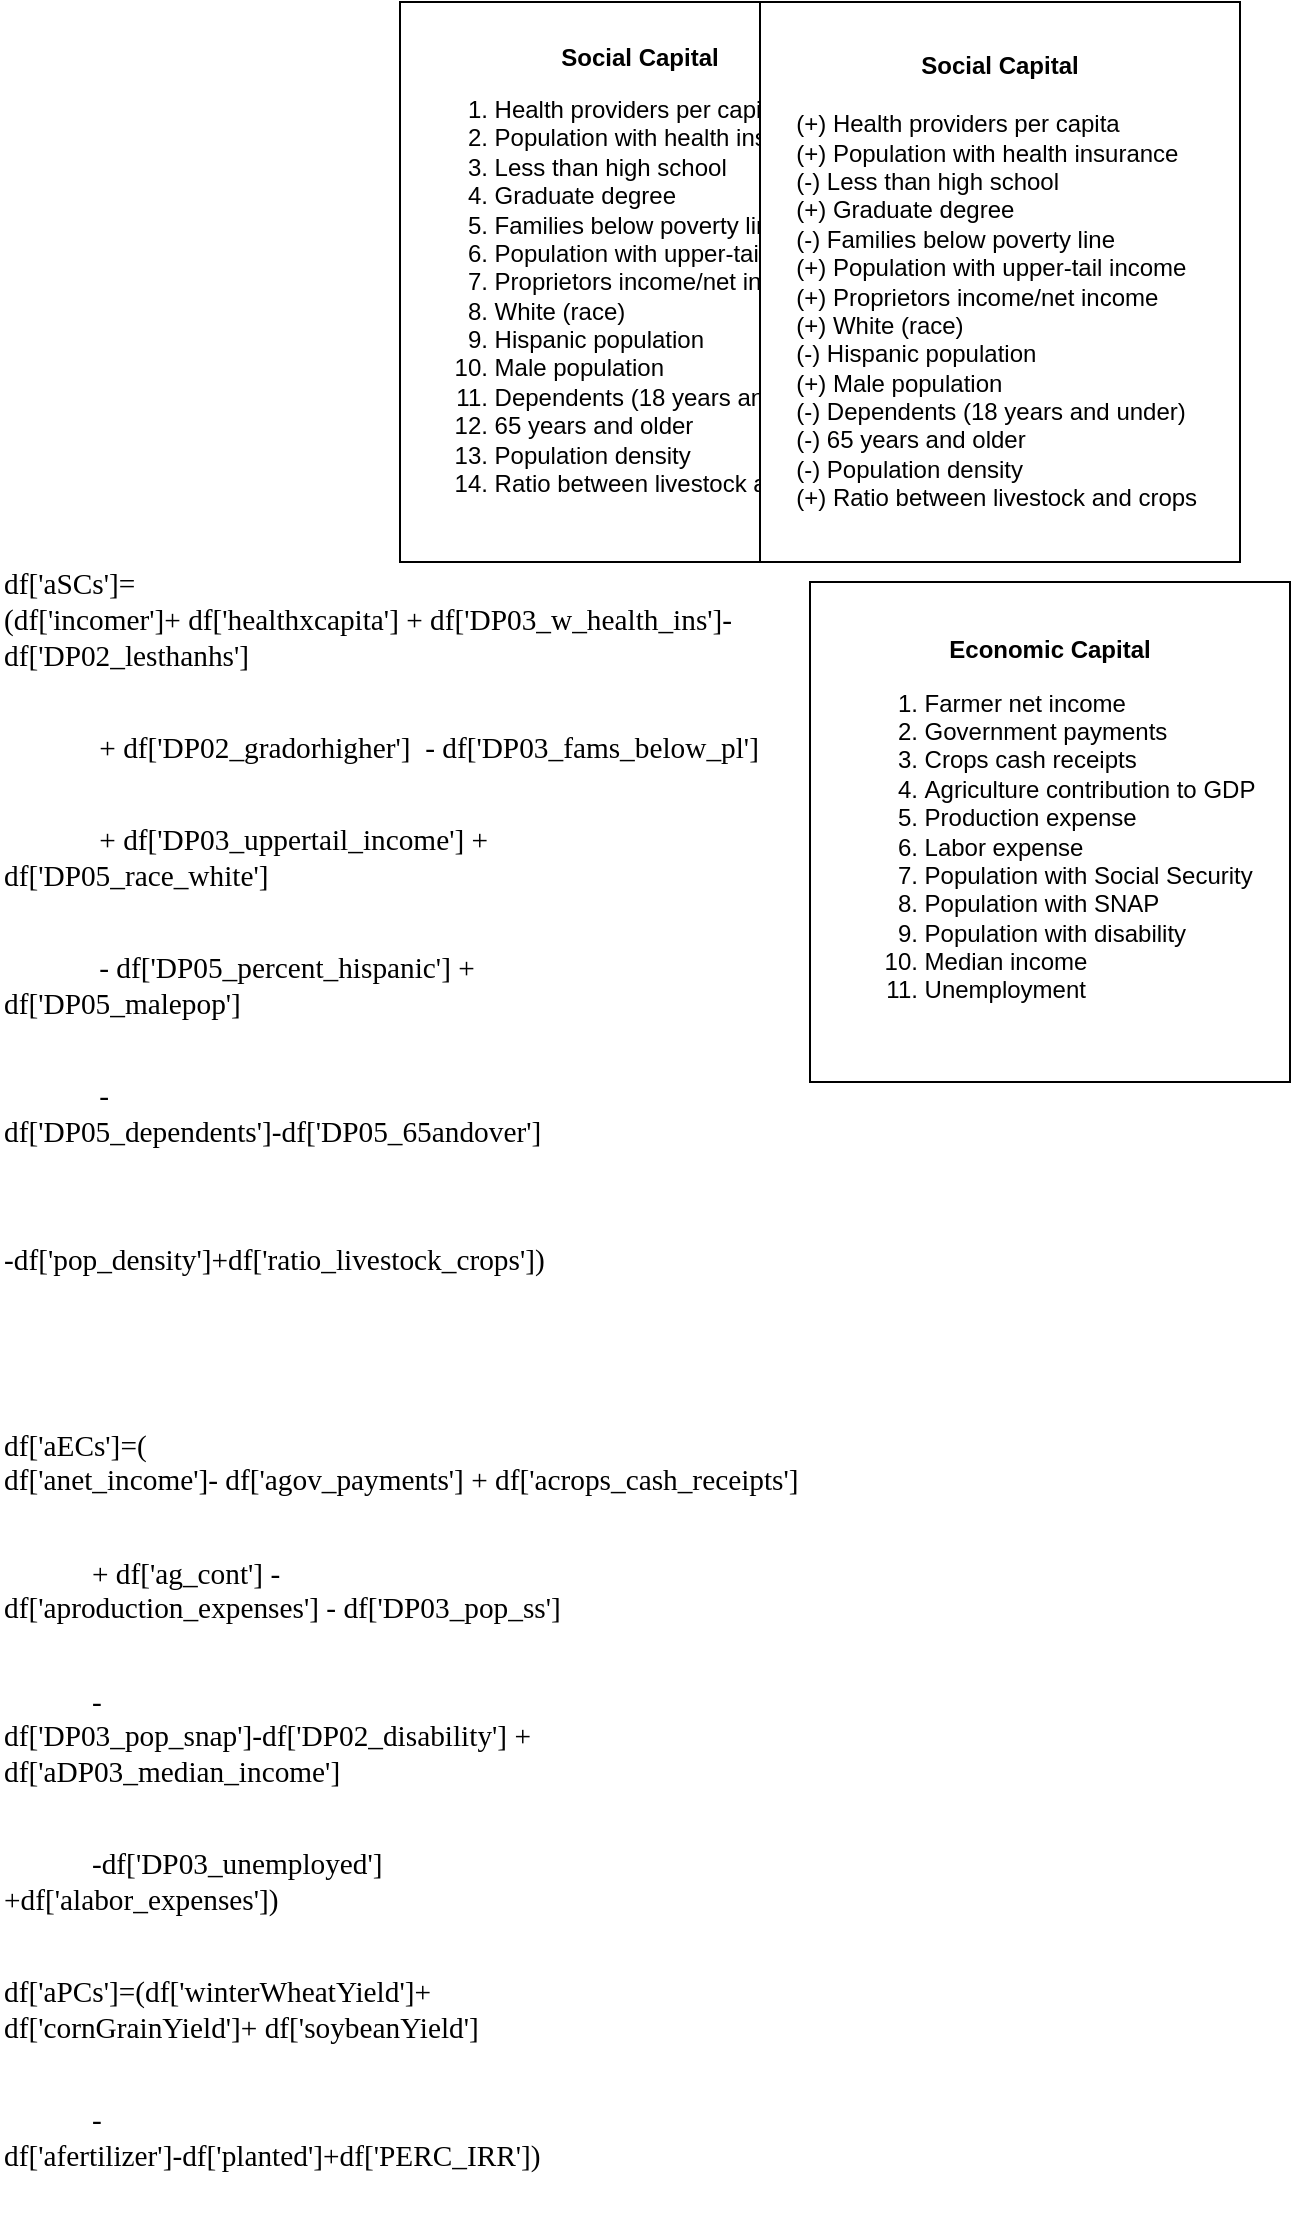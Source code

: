 <mxfile version="20.8.22" type="github">
  <diagram name="Page-1" id="_zbrBUCUruDryijLgmsr">
    <mxGraphModel dx="954" dy="1720" grid="1" gridSize="10" guides="1" tooltips="1" connect="1" arrows="1" fold="1" page="1" pageScale="1" pageWidth="850" pageHeight="1100" math="0" shadow="0">
      <root>
        <mxCell id="0" />
        <mxCell id="1" parent="0" />
        <mxCell id="dptRVDpqFGGdvCAzj5YB-1" value="&lt;p style=&quot;margin:0in;font-family:Calibri;font-size:11.0pt&quot;&gt;&amp;nbsp;&lt;/p&gt;&#xa;&#xa;&lt;p style=&quot;margin:0in;font-family:Calibri;font-size:11.0pt&quot;&gt;df[&#39;aSCs&#39;]=&#xa;(df[&#39;incomer&#39;]+ df[&#39;healthxcapita&#39;] + df[&#39;DP03_w_health_ins&#39;]-&#xa;df[&#39;DP02_lesthanhs&#39;] &lt;/p&gt;&#xa;&#xa;&lt;p style=&quot;margin:0in;font-family:Calibri;font-size:11.0pt&quot;&gt;&lt;span style=&quot;mso-spacerun:yes&quot;&gt;&amp;nbsp;&amp;nbsp;&amp;nbsp;&amp;nbsp;&amp;nbsp;&amp;nbsp;&amp;nbsp;&amp;nbsp;&amp;nbsp;&amp;nbsp;&amp;nbsp;&amp;nbsp; &lt;/span&gt;+ df[&#39;DP02_gradorhigher&#39;]&lt;span style=&quot;mso-spacerun:yes&quot;&gt;&amp;nbsp; &lt;/span&gt;- df[&#39;DP03_fams_below_pl&#39;] &lt;/p&gt;&#xa;&#xa;&lt;p style=&quot;margin:0in;font-family:Calibri;font-size:11.0pt&quot;&gt;&lt;span style=&quot;mso-spacerun:yes&quot;&gt;&amp;nbsp;&amp;nbsp;&amp;nbsp;&amp;nbsp;&amp;nbsp;&amp;nbsp;&amp;nbsp;&amp;nbsp;&amp;nbsp;&amp;nbsp;&amp;nbsp;&amp;nbsp; &lt;/span&gt;+ df[&#39;DP03_uppertail_income&#39;] +&#xa;df[&#39;DP05_race_white&#39;]&lt;/p&gt;&#xa;&#xa;&lt;p style=&quot;margin:0in;font-family:Calibri;font-size:11.0pt&quot;&gt;&lt;span style=&quot;mso-spacerun:yes&quot;&gt;&amp;nbsp;&amp;nbsp;&amp;nbsp;&amp;nbsp;&amp;nbsp;&amp;nbsp;&amp;nbsp;&amp;nbsp;&amp;nbsp;&amp;nbsp;&amp;nbsp;&amp;nbsp; &lt;/span&gt;- df[&#39;DP05_percent_hispanic&#39;] +&#xa;df[&#39;DP05_malepop&#39;] &lt;/p&gt;&#xa;&#xa;&lt;p style=&quot;margin:0in;font-family:Calibri;font-size:11.0pt&quot;&gt;&lt;span style=&quot;mso-spacerun:yes&quot;&gt;&amp;nbsp;&amp;nbsp;&amp;nbsp;&amp;nbsp;&amp;nbsp;&amp;nbsp;&amp;nbsp;&amp;nbsp;&amp;nbsp;&amp;nbsp;&amp;nbsp;&amp;nbsp; &lt;/span&gt;-&#xa;df[&#39;DP05_dependents&#39;]-df[&#39;DP05_65andover&#39;]&lt;/p&gt;&#xa;&#xa;&lt;p style=&quot;margin:0in;font-family:Calibri;font-size:11.0pt&quot;&gt;&lt;span style=&quot;mso-spacerun:yes&quot;&gt;&amp;nbsp;&amp;nbsp;&amp;nbsp;&amp;nbsp;&amp;nbsp;&amp;nbsp;&amp;nbsp;&amp;nbsp;&amp;nbsp;&amp;nbsp;&amp;nbsp;&amp;nbsp;&#xa;&lt;/span&gt;-df[&#39;pop_density&#39;]+df[&#39;ratio_livestock_crops&#39;])&lt;/p&gt;&#xa;&#xa;&lt;p style=&quot;margin:0in;font-family:Calibri;font-size:11.0pt&quot;&gt;&amp;nbsp;&lt;/p&gt;&#xa;&#xa;&lt;p style=&quot;margin:0in;font-family:Calibri;font-size:11.0pt&quot;&gt;df[&#39;aECs&#39;]=(&#xa;df[&#39;anet_income&#39;]- df[&#39;agov_payments&#39;] + df[&#39;acrops_cash_receipts&#39;] &lt;/p&gt;&#xa;&#xa;&lt;p style=&quot;margin:0in;font-family:Calibri;font-size:11.0pt&quot;&gt;&lt;span style=&quot;mso-spacerun:yes&quot;&gt;&amp;nbsp;&amp;nbsp;&amp;nbsp;&amp;nbsp;&amp;nbsp;&amp;nbsp;&amp;nbsp;&amp;nbsp;&amp;nbsp;&amp;nbsp;&amp;nbsp; &lt;/span&gt;+ df[&#39;ag_cont&#39;] -&#xa;df[&#39;aproduction_expenses&#39;] - df[&#39;DP03_pop_ss&#39;]&lt;/p&gt;&#xa;&#xa;&lt;p style=&quot;margin:0in;font-family:Calibri;font-size:11.0pt&quot;&gt;&lt;span style=&quot;mso-spacerun:yes&quot;&gt;&amp;nbsp;&amp;nbsp;&amp;nbsp;&amp;nbsp;&amp;nbsp;&amp;nbsp;&amp;nbsp;&amp;nbsp;&amp;nbsp;&amp;nbsp;&amp;nbsp; &lt;/span&gt;-&#xa;df[&#39;DP03_pop_snap&#39;]-df[&#39;DP02_disability&#39;] +&lt;span style=&quot;mso-spacerun:yes&quot;&gt;&amp;nbsp;&#xa;&lt;/span&gt;df[&#39;aDP03_median_income&#39;] &lt;/p&gt;&#xa;&#xa;&lt;p style=&quot;margin:0in;font-family:Calibri;font-size:11.0pt&quot;&gt;&lt;span style=&quot;mso-spacerun:yes&quot;&gt;&amp;nbsp;&amp;nbsp;&amp;nbsp;&amp;nbsp;&amp;nbsp;&amp;nbsp;&amp;nbsp;&amp;nbsp;&amp;nbsp;&amp;nbsp;&amp;nbsp; &lt;/span&gt;-df[&#39;DP03_unemployed&#39;]&#xa;+df[&#39;alabor_expenses&#39;])&lt;/p&gt;&#xa;&#xa;&lt;p style=&quot;margin:0in;font-family:Calibri;font-size:11.0pt&quot;&gt;df[&#39;aPCs&#39;]=(df[&#39;winterWheatYield&#39;]+&#xa;df[&#39;cornGrainYield&#39;]+ df[&#39;soybeanYield&#39;]&lt;/p&gt;&#xa;&#xa;&lt;p style=&quot;margin:0in;font-family:Calibri;font-size:11.0pt&quot;&gt;&lt;span style=&quot;mso-spacerun:yes&quot;&gt;&amp;nbsp;&amp;nbsp;&amp;nbsp;&amp;nbsp;&amp;nbsp;&amp;nbsp;&amp;nbsp;&amp;nbsp;&amp;nbsp;&amp;nbsp;&amp;nbsp; &lt;/span&gt;-&#xa;df[&#39;afertilizer&#39;]-df[&#39;planted&#39;]+df[&#39;PERC_IRR&#39;])&lt;/p&gt;" style="text;whiteSpace=wrap;html=1;" vertex="1" parent="1">
          <mxGeometry x="20" y="60" width="420" height="880" as="geometry" />
        </mxCell>
        <mxCell id="dptRVDpqFGGdvCAzj5YB-2" value="&lt;b&gt;Social Capital&lt;br&gt;&lt;/b&gt;&lt;ol&gt;&lt;li style=&quot;text-align: left;&quot;&gt;Health providers per capita&lt;/li&gt;&lt;li style=&quot;text-align: left;&quot;&gt;Population with health insurance&lt;/li&gt;&lt;li style=&quot;text-align: left;&quot;&gt;Less than high school&lt;/li&gt;&lt;li style=&quot;text-align: left;&quot;&gt;Graduate degree&lt;/li&gt;&lt;li style=&quot;text-align: left;&quot;&gt;Families below poverty line&lt;/li&gt;&lt;li style=&quot;text-align: left;&quot;&gt;Population with upper-tail income&lt;/li&gt;&lt;li style=&quot;border-color: var(--border-color); text-align: left;&quot;&gt;Proprietors income/net income&amp;nbsp;&lt;/li&gt;&lt;li style=&quot;text-align: left;&quot;&gt;White (race)&lt;/li&gt;&lt;li style=&quot;text-align: left;&quot;&gt;Hispanic population&lt;/li&gt;&lt;li style=&quot;text-align: left;&quot;&gt;Male population&lt;/li&gt;&lt;li style=&quot;text-align: left;&quot;&gt;Dependents (18 years and under)&lt;/li&gt;&lt;li style=&quot;text-align: left;&quot;&gt;65 years and older&lt;/li&gt;&lt;li style=&quot;text-align: left;&quot;&gt;Population density&lt;/li&gt;&lt;li style=&quot;text-align: left;&quot;&gt;Ratio between livestock and crops&amp;nbsp;&lt;/li&gt;&lt;/ol&gt;" style="whiteSpace=wrap;html=1;" vertex="1" parent="1">
          <mxGeometry x="220" y="-170" width="240" height="280" as="geometry" />
        </mxCell>
        <mxCell id="dptRVDpqFGGdvCAzj5YB-3" value="&lt;b&gt;Social Capital&lt;br&gt;&lt;br&gt;&lt;/b&gt;&lt;span style=&quot;background-color: initial;&quot;&gt;&lt;div style=&quot;text-align: left;&quot;&gt;&lt;span style=&quot;background-color: initial;&quot;&gt;(+) Health providers per capita&lt;/span&gt;&lt;/div&gt;&lt;/span&gt;&lt;span style=&quot;background-color: initial;&quot;&gt;&lt;div style=&quot;text-align: left;&quot;&gt;&lt;span style=&quot;background-color: initial;&quot;&gt;(+) Population with health insurance&lt;/span&gt;&lt;/div&gt;&lt;/span&gt;&lt;span style=&quot;background-color: initial;&quot;&gt;&lt;div style=&quot;text-align: left;&quot;&gt;&lt;span style=&quot;background-color: initial;&quot;&gt;(-) Less than high school&lt;/span&gt;&lt;/div&gt;&lt;/span&gt;&lt;span style=&quot;background-color: initial;&quot;&gt;&lt;div style=&quot;text-align: left;&quot;&gt;&lt;span style=&quot;background-color: initial;&quot;&gt;(+) Graduate degree&lt;/span&gt;&lt;/div&gt;&lt;/span&gt;&lt;span style=&quot;background-color: initial;&quot;&gt;&lt;div style=&quot;text-align: left;&quot;&gt;&lt;span style=&quot;background-color: initial;&quot;&gt;(-) Families below poverty line&lt;/span&gt;&lt;/div&gt;&lt;/span&gt;&lt;span style=&quot;background-color: initial;&quot;&gt;&lt;div style=&quot;text-align: left;&quot;&gt;&lt;span style=&quot;background-color: initial;&quot;&gt;(+) Population with upper-tail income&lt;/span&gt;&lt;/div&gt;&lt;div style=&quot;text-align: left;&quot;&gt;(+) Proprietors income/net income&lt;span style=&quot;background-color: initial;&quot;&gt;&lt;br&gt;&lt;/span&gt;&lt;/div&gt;&lt;/span&gt;&lt;span style=&quot;background-color: initial;&quot;&gt;&lt;div style=&quot;text-align: left;&quot;&gt;&lt;span style=&quot;background-color: initial;&quot;&gt;(+) White (race)&lt;/span&gt;&lt;/div&gt;&lt;/span&gt;&lt;span style=&quot;background-color: initial;&quot;&gt;&lt;div style=&quot;text-align: left;&quot;&gt;&lt;span style=&quot;background-color: initial;&quot;&gt;(-) Hispanic population&lt;/span&gt;&lt;/div&gt;&lt;/span&gt;&lt;span style=&quot;background-color: initial;&quot;&gt;&lt;div style=&quot;text-align: left;&quot;&gt;&lt;span style=&quot;background-color: initial;&quot;&gt;(+) Male population&lt;/span&gt;&lt;/div&gt;&lt;/span&gt;&lt;span style=&quot;background-color: initial;&quot;&gt;&lt;div style=&quot;text-align: left;&quot;&gt;&lt;span style=&quot;background-color: initial;&quot;&gt;(-) Dependents (18 years and under)&lt;/span&gt;&lt;/div&gt;&lt;/span&gt;&lt;span style=&quot;background-color: initial;&quot;&gt;&lt;div style=&quot;text-align: left;&quot;&gt;&lt;span style=&quot;background-color: initial;&quot;&gt;(-) 65 years and older&lt;/span&gt;&lt;/div&gt;&lt;/span&gt;&lt;span style=&quot;background-color: initial;&quot;&gt;&lt;div style=&quot;text-align: left;&quot;&gt;&lt;span style=&quot;background-color: initial;&quot;&gt;(-) Population density&lt;/span&gt;&lt;/div&gt;&lt;/span&gt;&lt;span style=&quot;background-color: initial;&quot;&gt;&lt;div style=&quot;text-align: left;&quot;&gt;&lt;span style=&quot;background-color: initial;&quot;&gt;(+) Ratio between livestock and crops&amp;nbsp;&lt;/span&gt;&lt;/div&gt;&lt;/span&gt;" style="whiteSpace=wrap;html=1;" vertex="1" parent="1">
          <mxGeometry x="400" y="-170" width="240" height="280" as="geometry" />
        </mxCell>
        <mxCell id="dptRVDpqFGGdvCAzj5YB-4" value="&lt;b&gt;Economic Capital&lt;/b&gt;&lt;br&gt;&lt;ol&gt;&lt;li style=&quot;text-align: left;&quot;&gt;Farmer net income&lt;/li&gt;&lt;li style=&quot;text-align: left;&quot;&gt;&lt;span style=&quot;background-color: initial;&quot;&gt;Government payments&lt;/span&gt;&lt;/li&gt;&lt;li style=&quot;text-align: left;&quot;&gt;&lt;span style=&quot;background-color: initial;&quot;&gt;Crops cash receipts&lt;/span&gt;&lt;/li&gt;&lt;li style=&quot;text-align: left;&quot;&gt;&lt;span style=&quot;background-color: initial;&quot;&gt;Agriculture contribution to GDP&lt;/span&gt;&lt;/li&gt;&lt;li style=&quot;text-align: left;&quot;&gt;&lt;span style=&quot;background-color: initial;&quot;&gt;Production expense&lt;/span&gt;&lt;/li&gt;&lt;li style=&quot;text-align: left;&quot;&gt;&lt;span style=&quot;background-color: initial;&quot;&gt;Labor expense&lt;/span&gt;&lt;/li&gt;&lt;li style=&quot;text-align: left;&quot;&gt;&lt;span style=&quot;background-color: initial;&quot;&gt;Population with Social Security&lt;/span&gt;&lt;/li&gt;&lt;li style=&quot;text-align: left;&quot;&gt;&lt;span style=&quot;background-color: initial;&quot;&gt;Population with SNAP&lt;/span&gt;&lt;/li&gt;&lt;li style=&quot;text-align: left;&quot;&gt;&lt;span style=&quot;background-color: initial;&quot;&gt;Population with disability&lt;/span&gt;&lt;/li&gt;&lt;li style=&quot;text-align: left;&quot;&gt;&lt;span style=&quot;background-color: initial;&quot;&gt;Median income&lt;/span&gt;&lt;br&gt;&lt;/li&gt;&lt;li style=&quot;text-align: left;&quot;&gt;Unemployment&lt;/li&gt;&lt;/ol&gt;" style="whiteSpace=wrap;html=1;" vertex="1" parent="1">
          <mxGeometry x="425" y="120" width="240" height="250" as="geometry" />
        </mxCell>
      </root>
    </mxGraphModel>
  </diagram>
</mxfile>
